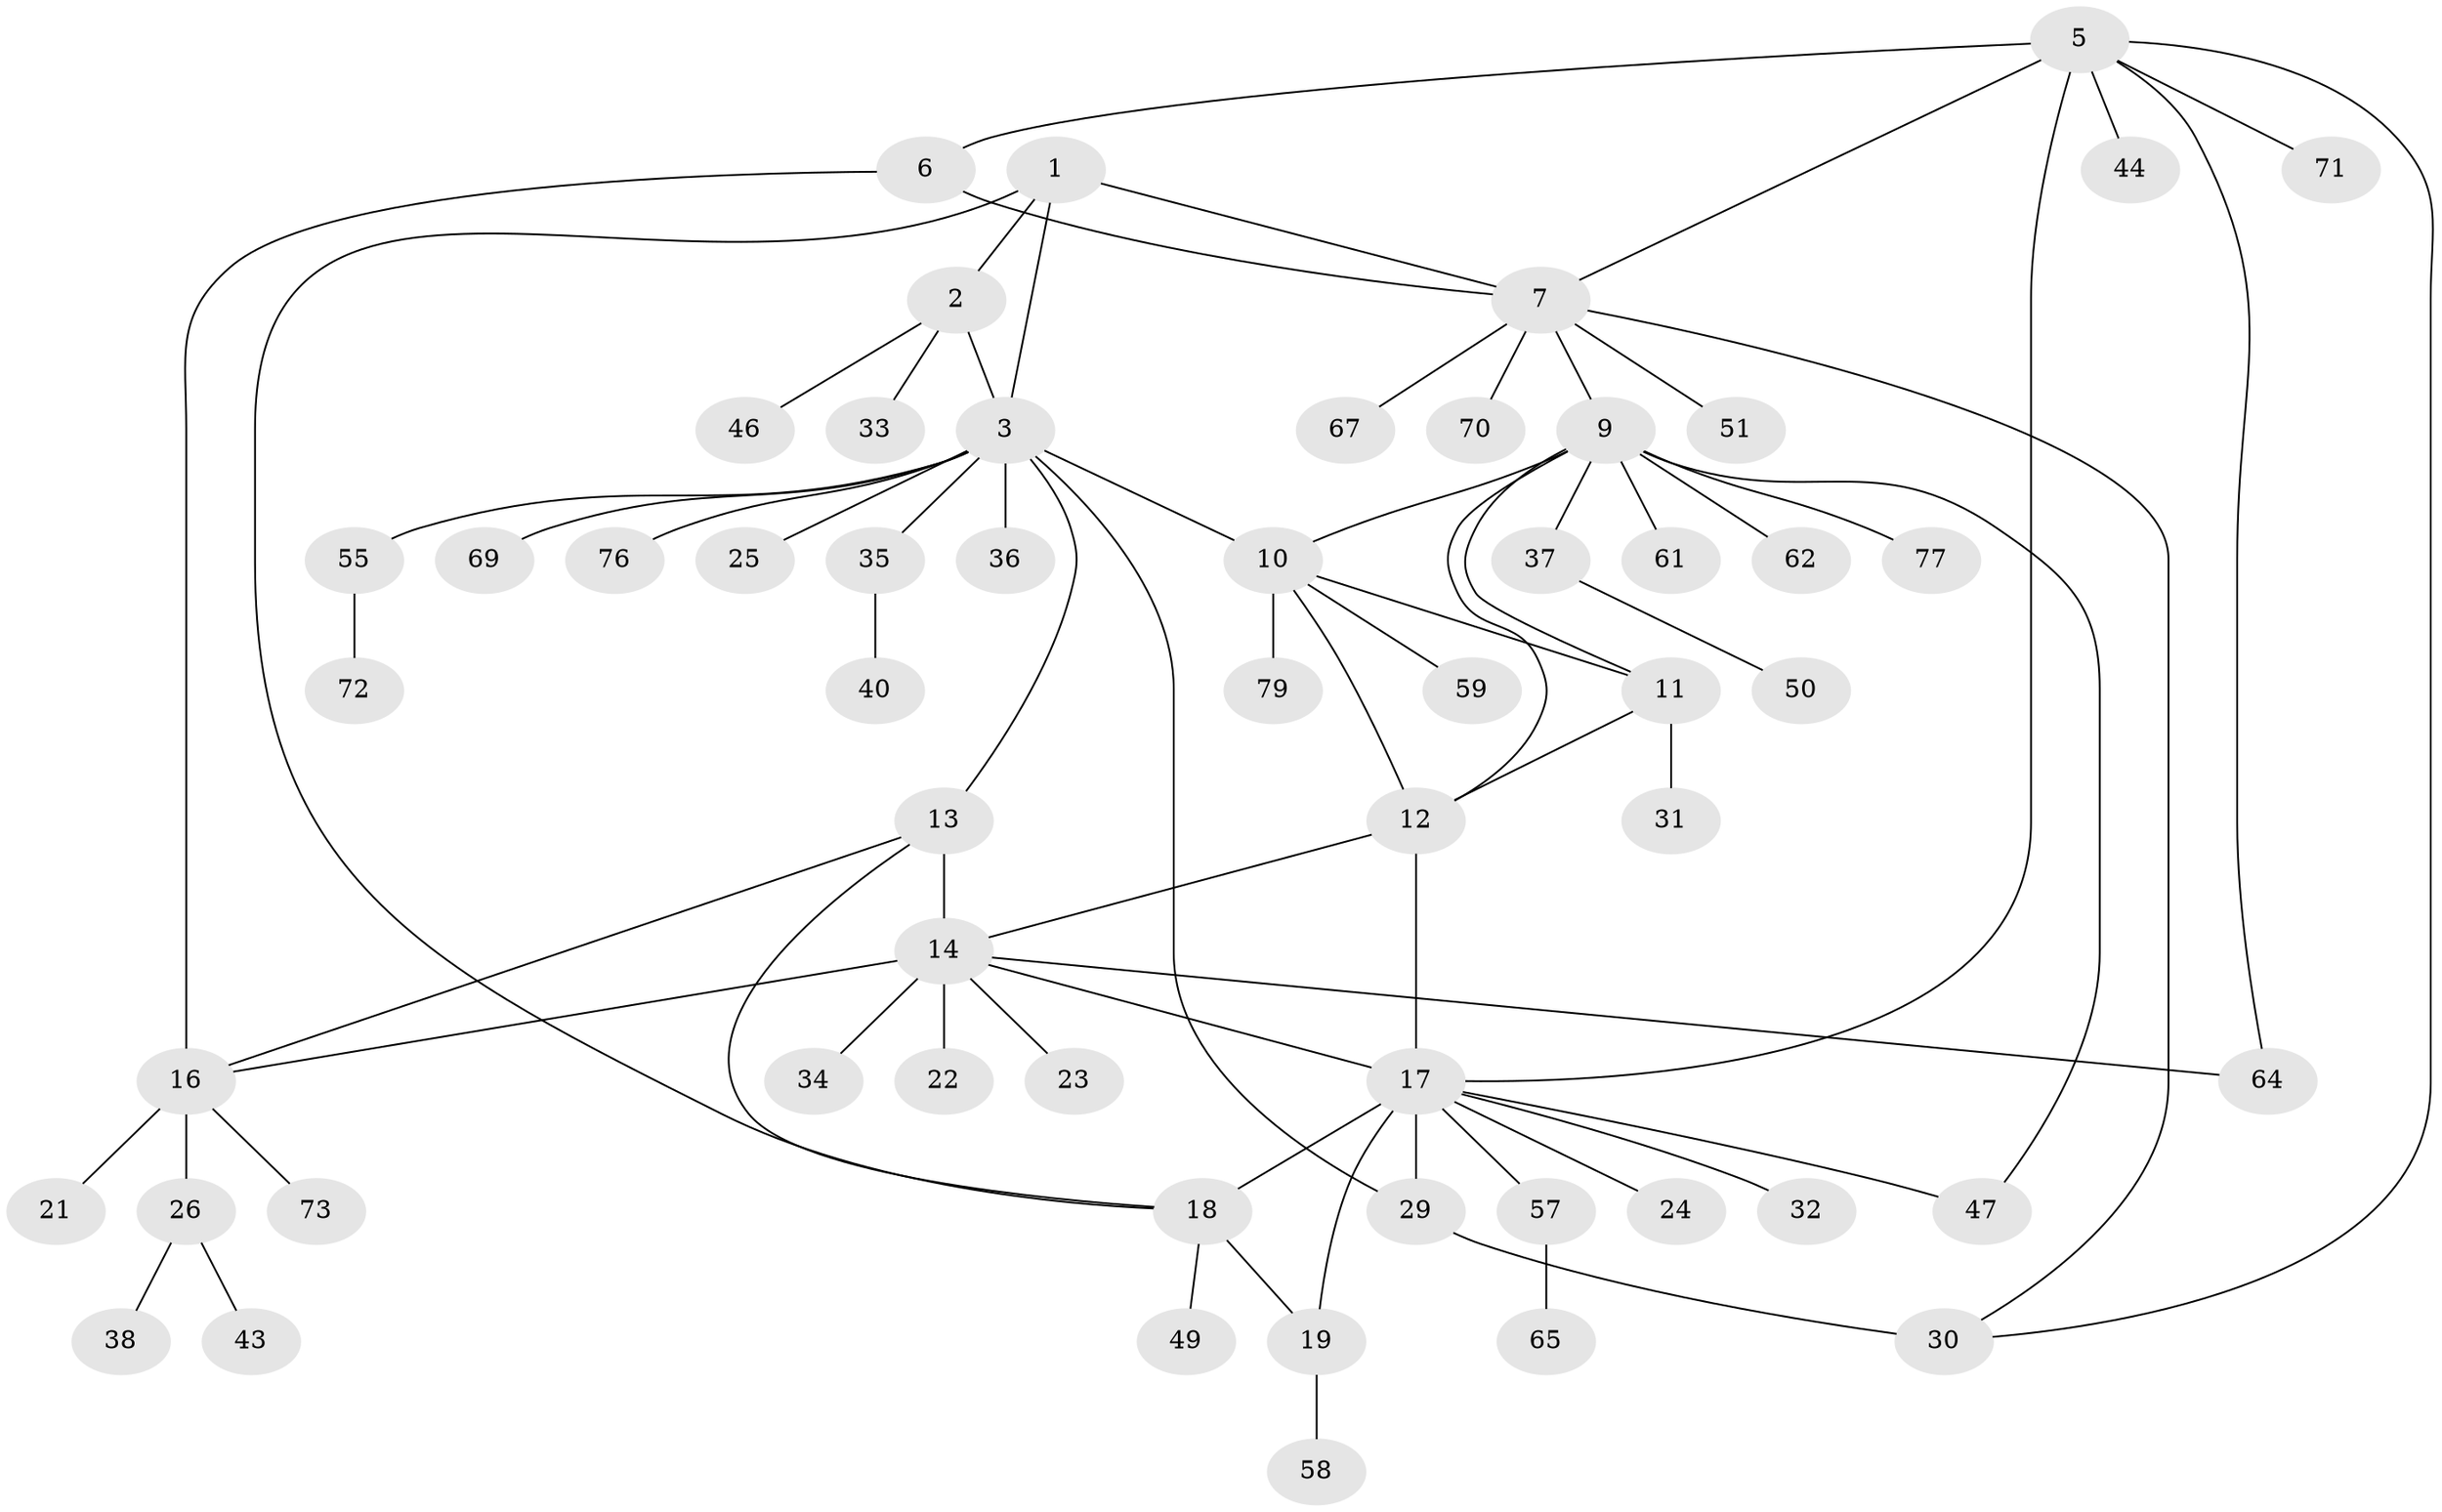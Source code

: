 // original degree distribution, {6: 0.060240963855421686, 8: 0.024096385542168676, 7: 0.060240963855421686, 9: 0.012048192771084338, 4: 0.03614457831325301, 10: 0.012048192771084338, 5: 0.060240963855421686, 2: 0.1686746987951807, 1: 0.5180722891566265, 3: 0.04819277108433735}
// Generated by graph-tools (version 1.1) at 2025/11/02/27/25 16:11:31]
// undirected, 57 vertices, 75 edges
graph export_dot {
graph [start="1"]
  node [color=gray90,style=filled];
  1 [super="+52"];
  2 [super="+60"];
  3 [super="+4"];
  5 [super="+54"];
  6;
  7 [super="+8"];
  9 [super="+83"];
  10 [super="+39"];
  11 [super="+28"];
  12;
  13 [super="+45"];
  14 [super="+15"];
  16 [super="+42"];
  17 [super="+20"];
  18 [super="+48"];
  19 [super="+27"];
  21 [super="+56"];
  22 [super="+41"];
  23;
  24;
  25;
  26 [super="+74"];
  29 [super="+82"];
  30 [super="+80"];
  31;
  32 [super="+81"];
  33;
  34;
  35 [super="+53"];
  36 [super="+63"];
  37;
  38;
  40;
  43;
  44 [super="+75"];
  46;
  47;
  49;
  50;
  51;
  55;
  57 [super="+66"];
  58;
  59;
  61;
  62 [super="+68"];
  64;
  65;
  67 [super="+78"];
  69;
  70;
  71;
  72;
  73;
  76;
  77;
  79;
  1 -- 2;
  1 -- 3 [weight=2];
  1 -- 7;
  1 -- 18;
  2 -- 3 [weight=2];
  2 -- 33;
  2 -- 46;
  3 -- 13;
  3 -- 29;
  3 -- 36;
  3 -- 69;
  3 -- 76;
  3 -- 35;
  3 -- 55;
  3 -- 25;
  3 -- 10;
  5 -- 6;
  5 -- 7 [weight=2];
  5 -- 17;
  5 -- 30;
  5 -- 44;
  5 -- 64;
  5 -- 71;
  6 -- 7 [weight=2];
  6 -- 16;
  7 -- 9;
  7 -- 67;
  7 -- 51;
  7 -- 70;
  7 -- 30;
  9 -- 10;
  9 -- 11;
  9 -- 12;
  9 -- 37;
  9 -- 47;
  9 -- 61;
  9 -- 62;
  9 -- 77;
  10 -- 11;
  10 -- 12;
  10 -- 59;
  10 -- 79;
  11 -- 12;
  11 -- 31;
  12 -- 14;
  12 -- 17;
  13 -- 14 [weight=2];
  13 -- 16;
  13 -- 18;
  14 -- 16 [weight=2];
  14 -- 17;
  14 -- 23;
  14 -- 64;
  14 -- 34;
  14 -- 22;
  16 -- 21;
  16 -- 26;
  16 -- 73;
  17 -- 18 [weight=2];
  17 -- 19 [weight=2];
  17 -- 47;
  17 -- 57;
  17 -- 32;
  17 -- 24;
  17 -- 29;
  18 -- 19;
  18 -- 49;
  19 -- 58;
  26 -- 38;
  26 -- 43;
  29 -- 30 [weight=2];
  35 -- 40;
  37 -- 50;
  55 -- 72;
  57 -- 65;
}
